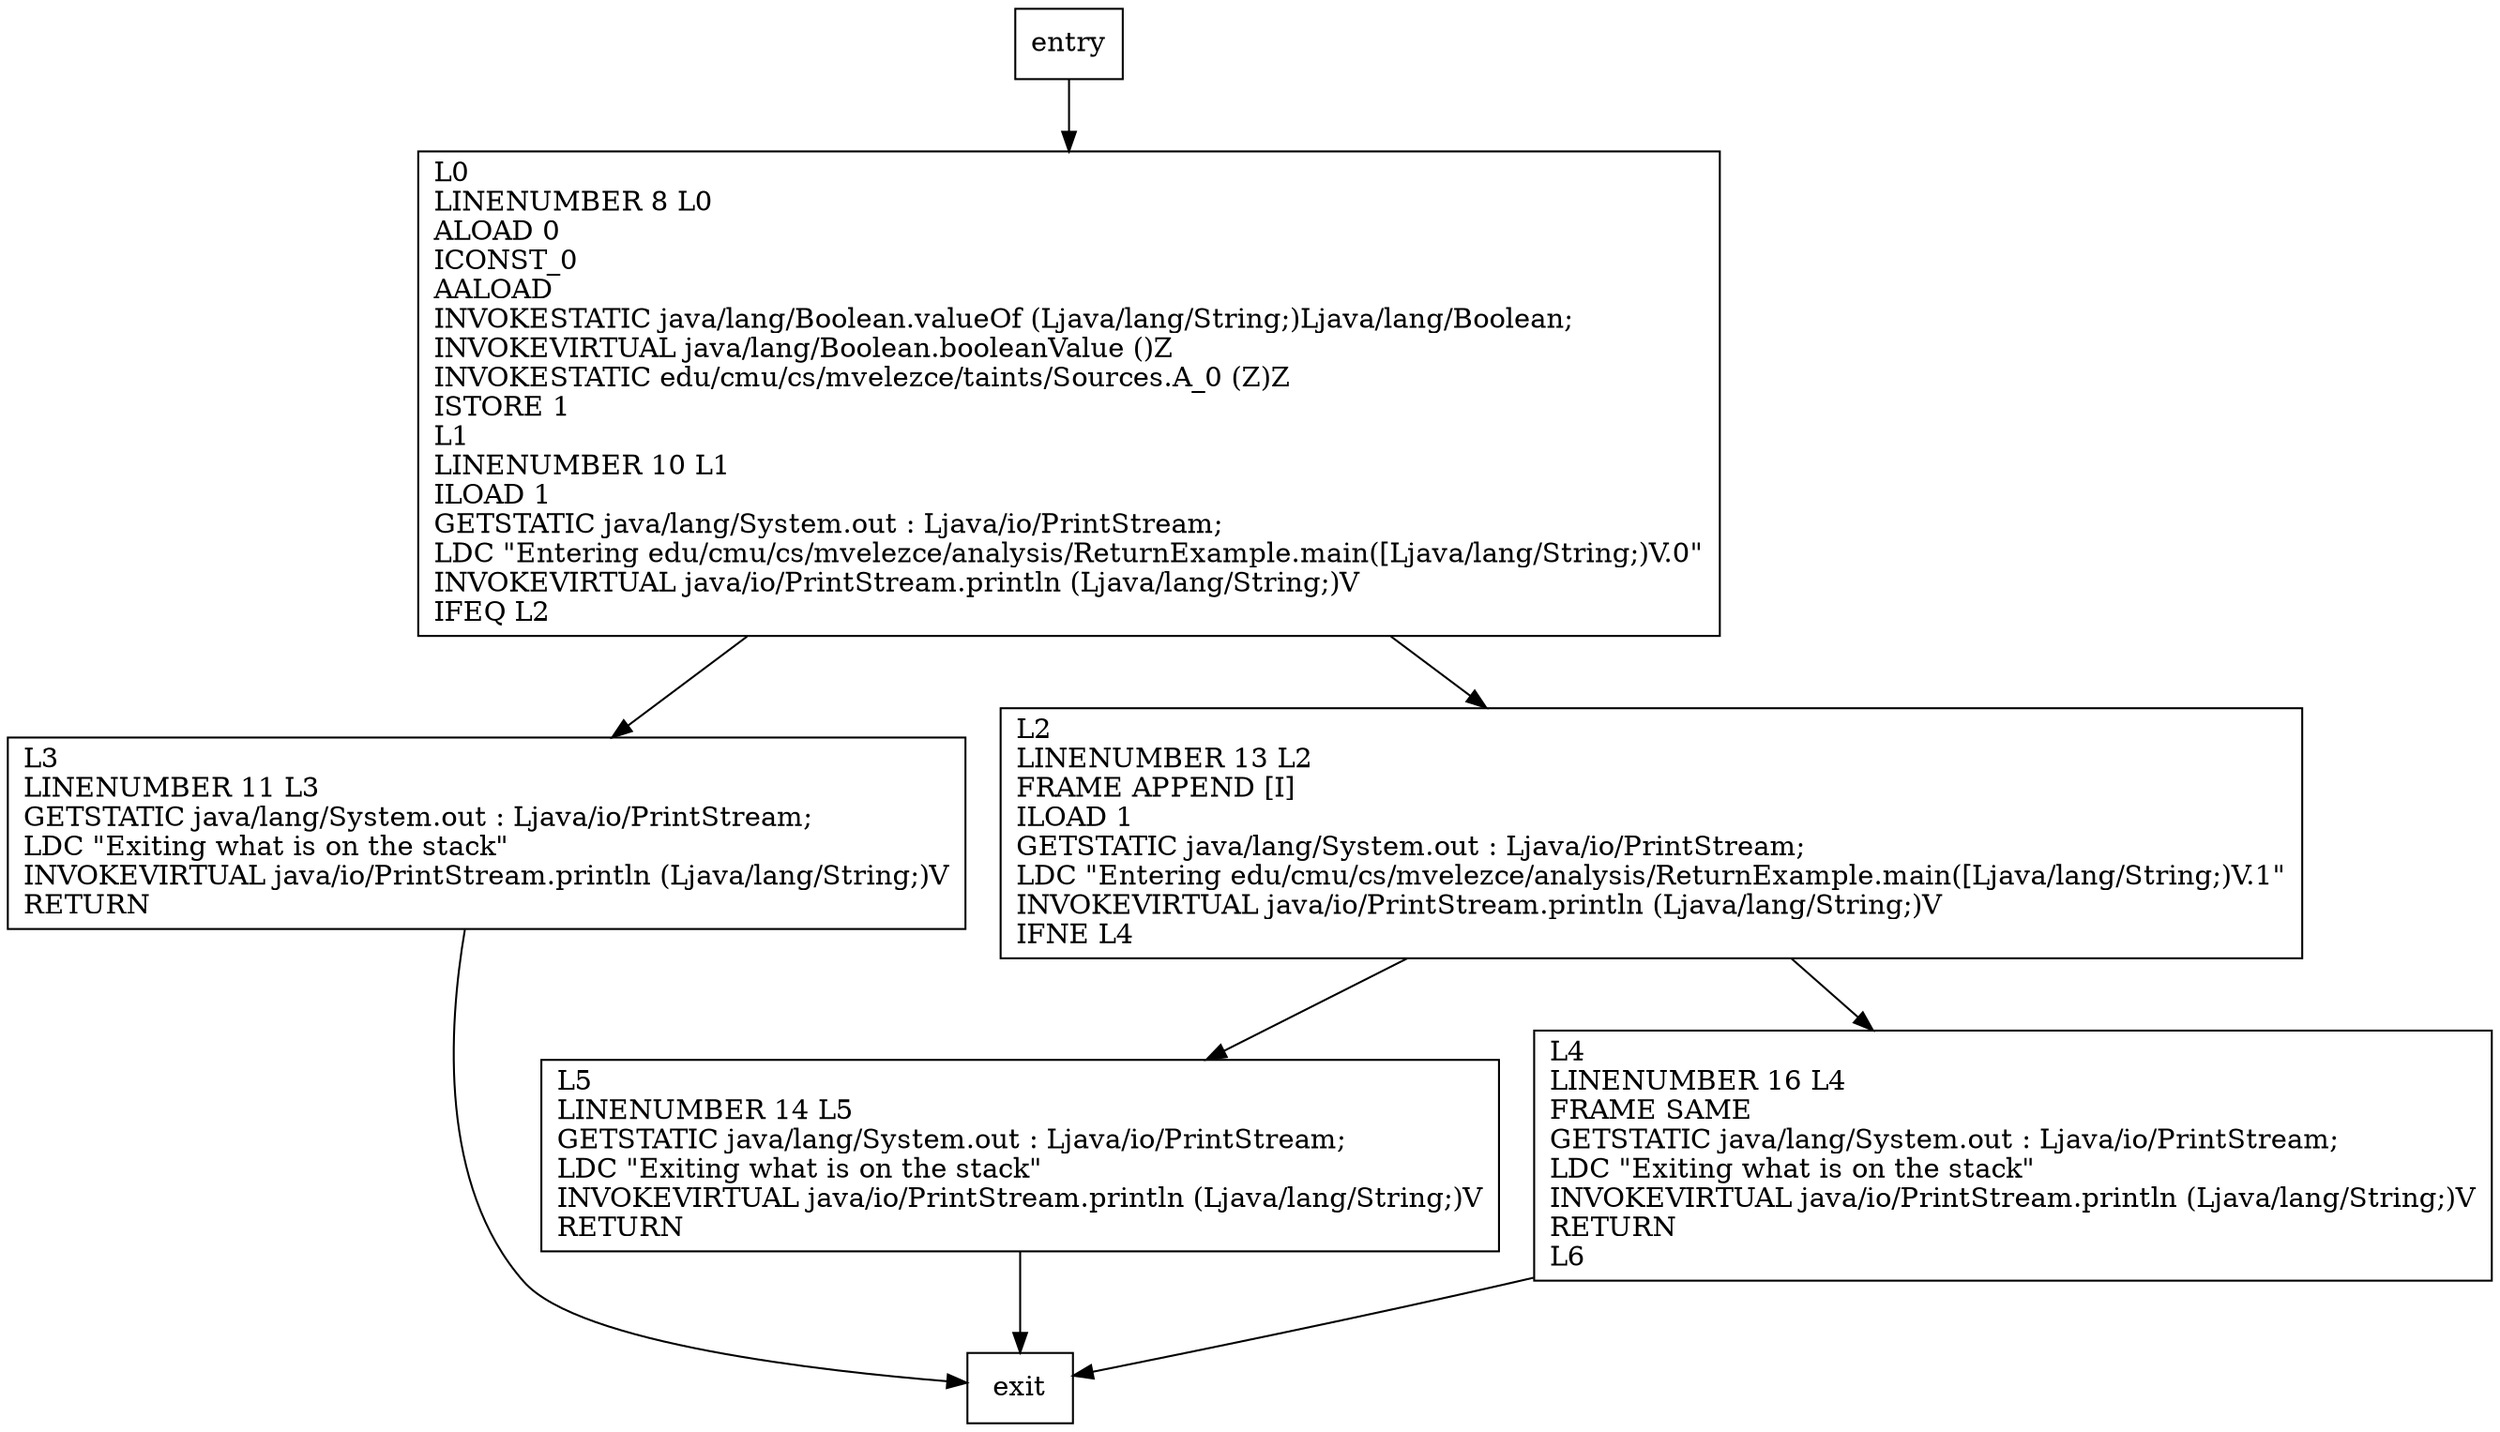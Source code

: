 digraph main {
node [shape=record];
1875112359 [label="L0\lLINENUMBER 8 L0\lALOAD 0\lICONST_0\lAALOAD\lINVOKESTATIC java/lang/Boolean.valueOf (Ljava/lang/String;)Ljava/lang/Boolean;\lINVOKEVIRTUAL java/lang/Boolean.booleanValue ()Z\lINVOKESTATIC edu/cmu/cs/mvelezce/taints/Sources.A_0 (Z)Z\lISTORE 1\lL1\lLINENUMBER 10 L1\lILOAD 1\lGETSTATIC java/lang/System.out : Ljava/io/PrintStream;\lLDC \"Entering edu/cmu/cs/mvelezce/analysis/ReturnExample.main([Ljava/lang/String;)V.0\"\lINVOKEVIRTUAL java/io/PrintStream.println (Ljava/lang/String;)V\lIFEQ L2\l"];
1901190557 [label="L3\lLINENUMBER 11 L3\lGETSTATIC java/lang/System.out : Ljava/io/PrintStream;\lLDC \"Exiting what is on the stack\"\lINVOKEVIRTUAL java/io/PrintStream.println (Ljava/lang/String;)V\lRETURN\l"];
466473730 [label="L5\lLINENUMBER 14 L5\lGETSTATIC java/lang/System.out : Ljava/io/PrintStream;\lLDC \"Exiting what is on the stack\"\lINVOKEVIRTUAL java/io/PrintStream.println (Ljava/lang/String;)V\lRETURN\l"];
525953416 [label="L2\lLINENUMBER 13 L2\lFRAME APPEND [I]\lILOAD 1\lGETSTATIC java/lang/System.out : Ljava/io/PrintStream;\lLDC \"Entering edu/cmu/cs/mvelezce/analysis/ReturnExample.main([Ljava/lang/String;)V.1\"\lINVOKEVIRTUAL java/io/PrintStream.println (Ljava/lang/String;)V\lIFNE L4\l"];
1811106066 [label="L4\lLINENUMBER 16 L4\lFRAME SAME\lGETSTATIC java/lang/System.out : Ljava/io/PrintStream;\lLDC \"Exiting what is on the stack\"\lINVOKEVIRTUAL java/io/PrintStream.println (Ljava/lang/String;)V\lRETURN\lL6\l"];
entry;
exit;
entry -> 1875112359;
1875112359 -> 1901190557;
1875112359 -> 525953416;
1901190557 -> exit;
466473730 -> exit;
525953416 -> 466473730;
525953416 -> 1811106066;
1811106066 -> exit;
}

